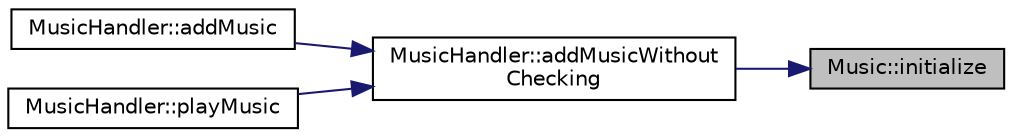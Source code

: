 digraph "Music::initialize"
{
 // INTERACTIVE_SVG=YES
 // LATEX_PDF_SIZE
  edge [fontname="Helvetica",fontsize="10",labelfontname="Helvetica",labelfontsize="10"];
  node [fontname="Helvetica",fontsize="10",shape=record];
  rankdir="RL";
  Node1 [label="Music::initialize",height=0.2,width=0.4,color="black", fillcolor="grey75", style="filled", fontcolor="black",tooltip=" "];
  Node1 -> Node2 [dir="back",color="midnightblue",fontsize="10",style="solid",fontname="Helvetica"];
  Node2 [label="MusicHandler::addMusicWithout\lChecking",height=0.2,width=0.4,color="black", fillcolor="white", style="filled",URL="$d7/d5a/class_music_handler.html#a230b49be0c066ca08e7c4c032e4add2d",tooltip=" "];
  Node2 -> Node3 [dir="back",color="midnightblue",fontsize="10",style="solid",fontname="Helvetica"];
  Node3 [label="MusicHandler::addMusic",height=0.2,width=0.4,color="black", fillcolor="white", style="filled",URL="$d7/d5a/class_music_handler.html#ae6573945b0a508648f8e360f2380b92f",tooltip=" "];
  Node2 -> Node4 [dir="back",color="midnightblue",fontsize="10",style="solid",fontname="Helvetica"];
  Node4 [label="MusicHandler::playMusic",height=0.2,width=0.4,color="black", fillcolor="white", style="filled",URL="$d7/d5a/class_music_handler.html#a078eebca6fb9f9ef1dbdc2481672bb41",tooltip=" "];
}

